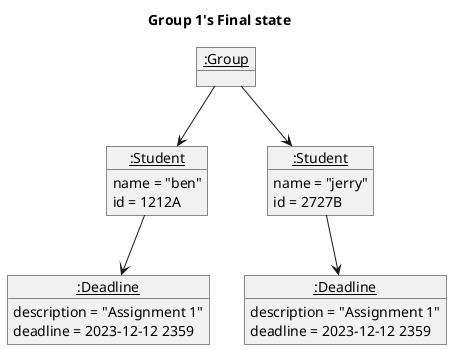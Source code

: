 @startuml
title Group 1's Final state

object "<u>:Group</u>" as group1

object "<u>:Student</u>" as student1 {
    name = "ben"
    id = 1212A
}

object "<u>:Student</u>" as student2 {
    name = "jerry"
    id = 2727B
}

object "<u>:Deadline</u>" as deadline1 {
    description = "Assignment 1"
    deadline = 2023-12-12 2359
}

object "<u>:Deadline</u>" as deadline2 {
    description = "Assignment 1"
    deadline = 2023-12-12 2359
}

group1 -down-> student1
group1 -down-> student2
student2 -down-> deadline1
student1 -down-> deadline2
@enduml
